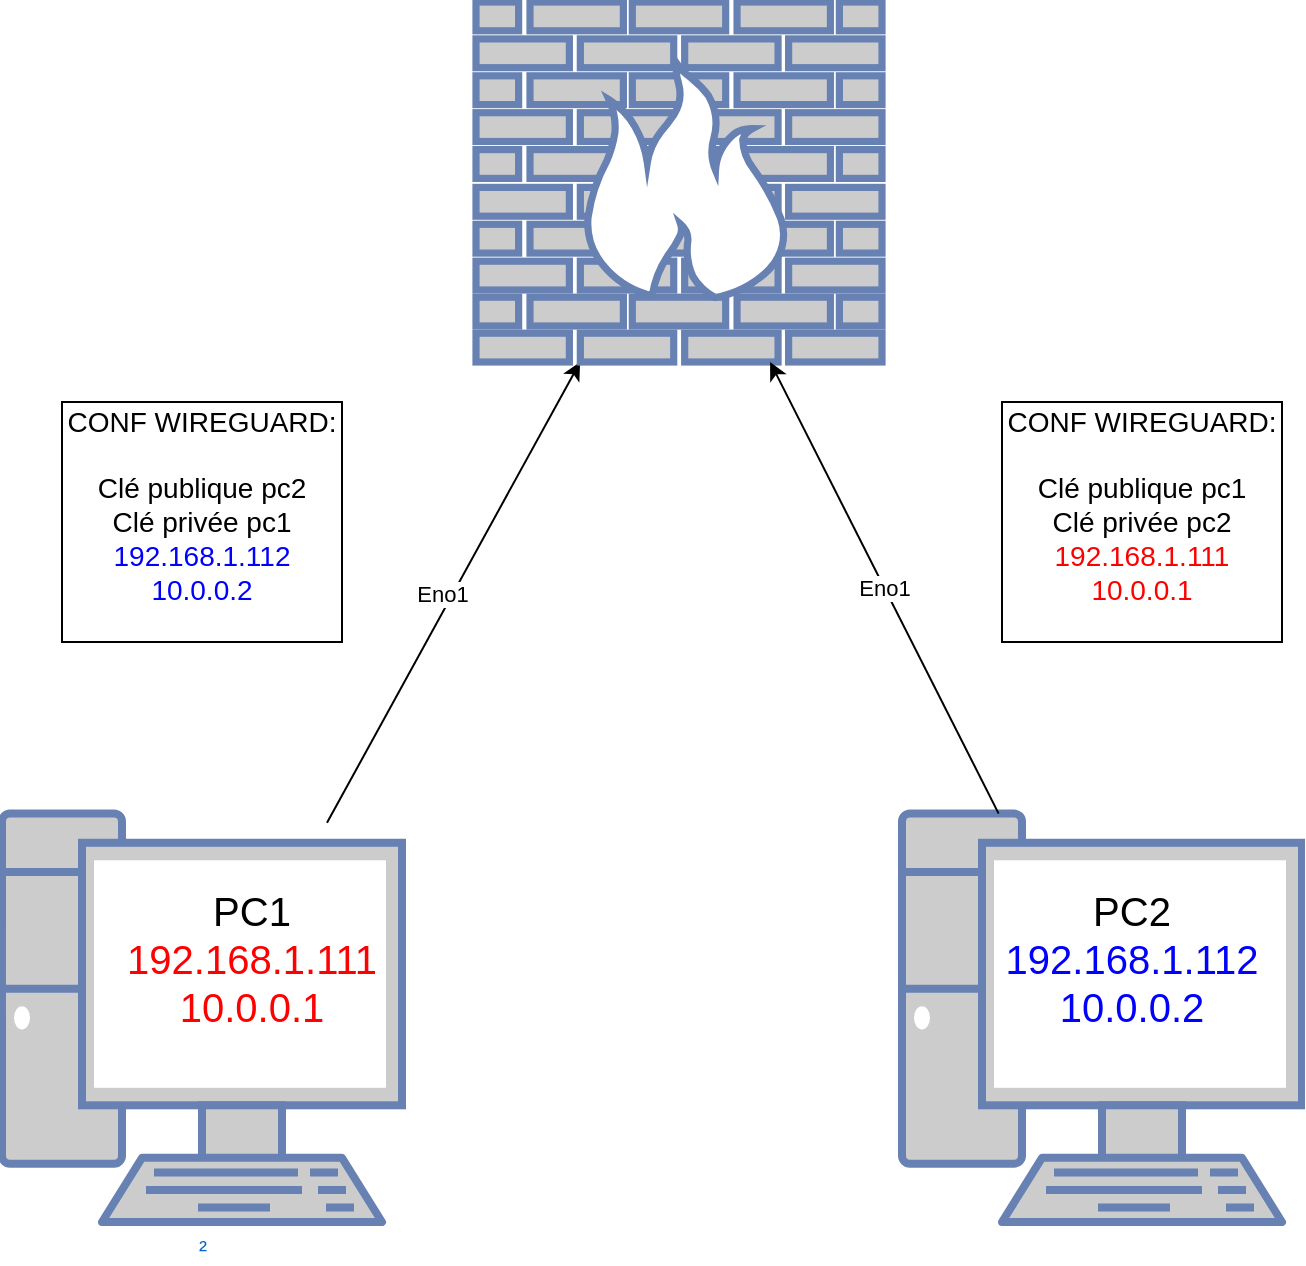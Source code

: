 <mxfile version="24.7.8">
  <diagram name="Page-1" id="Euz_89842Op8s6j0UW8T">
    <mxGraphModel dx="1687" dy="2118" grid="1" gridSize="10" guides="1" tooltips="1" connect="1" arrows="1" fold="1" page="1" pageScale="1" pageWidth="827" pageHeight="1169" background="none" math="0" shadow="0">
      <root>
        <mxCell id="0" />
        <mxCell id="1" parent="0" />
        <mxCell id="VgRvTcYvPnDftBMJnkNC-17" value="²" style="fontColor=#0066CC;verticalAlign=top;verticalLabelPosition=bottom;labelPosition=center;align=center;html=1;outlineConnect=0;fillColor=#CCCCCC;strokeColor=#6881B3;gradientColor=none;gradientDirection=north;strokeWidth=2;shape=mxgraph.networks.pc;" parent="1" vertex="1">
          <mxGeometry x="60" y="375.8" width="200" height="204.2" as="geometry" />
        </mxCell>
        <mxCell id="SQ1hp5r7hqD9bGJPRtN2-2" value="&lt;div style=&quot;font-size: 20px;&quot;&gt;&lt;font style=&quot;font-size: 20px;&quot;&gt;PC1 &lt;br&gt;&lt;/font&gt;&lt;/div&gt;&lt;div style=&quot;font-size: 20px;&quot;&gt;&lt;font color=&quot;#ff0000&quot; style=&quot;font-size: 20px;&quot;&gt;192.168.1.111&lt;/font&gt;&lt;/div&gt;&lt;div style=&quot;font-size: 20px;&quot;&gt;&lt;font color=&quot;#ff0000&quot; style=&quot;font-size: 20px;&quot;&gt;10.0.0.1&lt;/font&gt;&lt;br&gt;&lt;/div&gt;" style="text;html=1;align=center;verticalAlign=middle;whiteSpace=wrap;rounded=0;" parent="1" vertex="1">
          <mxGeometry x="110" y="380.4" width="150" height="135" as="geometry" />
        </mxCell>
        <mxCell id="SQ1hp5r7hqD9bGJPRtN2-8" value="" style="endArrow=classic;html=1;rounded=0;exitX=0.75;exitY=0;exitDx=0;exitDy=0;" parent="1" source="SQ1hp5r7hqD9bGJPRtN2-2" target="VgRvTcYvPnDftBMJnkNC-3" edge="1">
          <mxGeometry width="50" height="50" relative="1" as="geometry">
            <mxPoint x="175" y="300" as="sourcePoint" />
            <mxPoint x="330" y="160" as="targetPoint" />
          </mxGeometry>
        </mxCell>
        <mxCell id="VgRvTcYvPnDftBMJnkNC-21" value="Eno1" style="edgeLabel;html=1;align=center;verticalAlign=middle;resizable=0;points=[];" parent="SQ1hp5r7hqD9bGJPRtN2-8" vertex="1" connectable="0">
          <mxGeometry x="0.14" y="3" relative="1" as="geometry">
            <mxPoint x="-12" y="18" as="offset" />
          </mxGeometry>
        </mxCell>
        <mxCell id="VgRvTcYvPnDftBMJnkNC-3" value="" style="fontColor=#0066CC;verticalAlign=top;verticalLabelPosition=bottom;labelPosition=center;align=center;html=1;outlineConnect=0;fillColor=#CCCCCC;strokeColor=#6881B3;gradientColor=none;gradientDirection=north;strokeWidth=2;shape=mxgraph.networks.firewall;" parent="1" vertex="1">
          <mxGeometry x="297" y="-30" width="203" height="180" as="geometry" />
        </mxCell>
        <mxCell id="VgRvTcYvPnDftBMJnkNC-7" value="" style="fontColor=#0066CC;verticalAlign=top;verticalLabelPosition=bottom;labelPosition=center;align=center;html=1;outlineConnect=0;fillColor=#CCCCCC;strokeColor=#6881B3;gradientColor=none;gradientDirection=north;strokeWidth=2;shape=mxgraph.networks.pc;" parent="1" vertex="1">
          <mxGeometry x="510" y="375.8" width="200" height="204.2" as="geometry" />
        </mxCell>
        <mxCell id="VgRvTcYvPnDftBMJnkNC-8" value="&lt;div style=&quot;font-size: 20px;&quot;&gt;&lt;font style=&quot;font-size: 20px;&quot;&gt;PC2&lt;br&gt;&lt;/font&gt;&lt;/div&gt;&lt;div style=&quot;font-size: 20px;&quot;&gt;&lt;font color=&quot;#0000ff&quot; style=&quot;font-size: 20px;&quot;&gt;192.168.1.112&lt;/font&gt;&lt;/div&gt;&lt;div style=&quot;font-size: 20px;&quot;&gt;&lt;font color=&quot;#0000ff&quot; style=&quot;font-size: 20px;&quot;&gt;10.0.0.2&lt;/font&gt;&lt;br&gt;&lt;/div&gt;" style="text;html=1;align=center;verticalAlign=middle;whiteSpace=wrap;rounded=0;" parent="1" vertex="1">
          <mxGeometry x="570" y="395.8" width="110" height="104.2" as="geometry" />
        </mxCell>
        <mxCell id="VgRvTcYvPnDftBMJnkNC-19" value="" style="endArrow=classic;html=1;rounded=0;" parent="1" source="VgRvTcYvPnDftBMJnkNC-7" target="VgRvTcYvPnDftBMJnkNC-3" edge="1">
          <mxGeometry relative="1" as="geometry">
            <mxPoint x="650" y="210" as="sourcePoint" />
            <mxPoint x="750" y="210" as="targetPoint" />
          </mxGeometry>
        </mxCell>
        <mxCell id="VgRvTcYvPnDftBMJnkNC-20" value="Eno1" style="edgeLabel;resizable=0;html=1;;align=center;verticalAlign=middle;" parent="VgRvTcYvPnDftBMJnkNC-19" connectable="0" vertex="1">
          <mxGeometry relative="1" as="geometry" />
        </mxCell>
        <mxCell id="dEzjYPyJ8_J-9lqnKdc9-1" value="&lt;font style=&quot;font-size: 14px;&quot;&gt;CONF WIREGUARD:&lt;/font&gt;&lt;div style=&quot;font-size: 14px;&quot;&gt;&lt;font style=&quot;font-size: 14px;&quot;&gt;&lt;br&gt;&lt;/font&gt;&lt;div&gt;&lt;font style=&quot;font-size: 14px;&quot;&gt;Clé publique pc1&lt;/font&gt;&lt;/div&gt;&lt;/div&gt;&lt;div style=&quot;font-size: 14px;&quot;&gt;&lt;font style=&quot;font-size: 14px;&quot;&gt;Clé privée pc2&lt;/font&gt;&lt;/div&gt;&lt;div style=&quot;font-size: 14px;&quot;&gt;&lt;font style=&quot;font-size: 14px;&quot; color=&quot;#ff0000&quot;&gt;192.168.1.111&lt;/font&gt;&lt;/div&gt;&lt;div style=&quot;font-size: 14px;&quot;&gt;&lt;font style=&quot;font-size: 14px;&quot; color=&quot;#ff0000&quot;&gt;10.0.0.1&lt;/font&gt;&lt;/div&gt;&lt;div style=&quot;font-size: 14px;&quot;&gt;&lt;br&gt;&lt;/div&gt;" style="rounded=0;whiteSpace=wrap;html=1;" vertex="1" parent="1">
          <mxGeometry x="560" y="170" width="140" height="120" as="geometry" />
        </mxCell>
        <mxCell id="dEzjYPyJ8_J-9lqnKdc9-2" value="&lt;font style=&quot;font-size: 14px;&quot;&gt;CONF WIREGUARD:&lt;/font&gt;&lt;div style=&quot;font-size: 14px;&quot;&gt;&lt;font style=&quot;font-size: 14px;&quot;&gt;&lt;br&gt;&lt;/font&gt;&lt;div&gt;&lt;font style=&quot;font-size: 14px;&quot;&gt;Clé publique pc2&lt;/font&gt;&lt;/div&gt;&lt;/div&gt;&lt;div style=&quot;font-size: 14px;&quot;&gt;&lt;font style=&quot;font-size: 14px;&quot;&gt;Clé privée pc1&lt;/font&gt;&lt;/div&gt;&lt;div style=&quot;font-size: 14px;&quot;&gt;&lt;font style=&quot;font-size: 14px;&quot; color=&quot;#0000ff&quot;&gt;192.168.1.112&lt;/font&gt;&lt;/div&gt;&lt;div style=&quot;font-size: 14px;&quot;&gt;&lt;font style=&quot;font-size: 14px;&quot; color=&quot;#0000ff&quot;&gt;10.0.0.2&lt;/font&gt;&lt;/div&gt;&lt;div style=&quot;font-size: 14px;&quot;&gt;&lt;br&gt;&lt;/div&gt;" style="rounded=0;whiteSpace=wrap;html=1;" vertex="1" parent="1">
          <mxGeometry x="90" y="170" width="140" height="120" as="geometry" />
        </mxCell>
      </root>
    </mxGraphModel>
  </diagram>
</mxfile>
